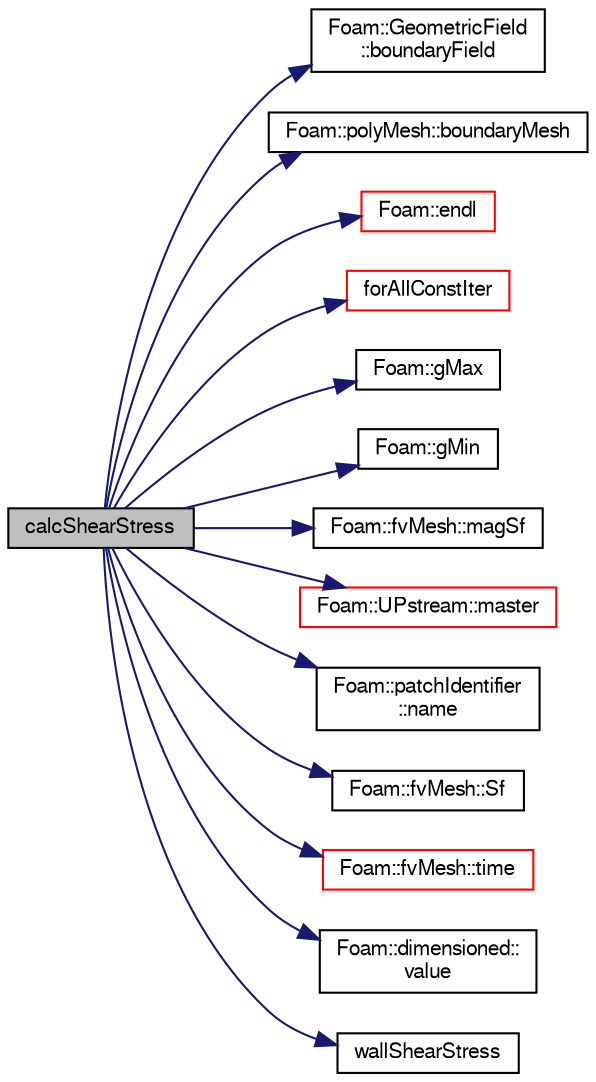 digraph "calcShearStress"
{
  bgcolor="transparent";
  edge [fontname="FreeSans",fontsize="10",labelfontname="FreeSans",labelfontsize="10"];
  node [fontname="FreeSans",fontsize="10",shape=record];
  rankdir="LR";
  Node333 [label="calcShearStress",height=0.2,width=0.4,color="black", fillcolor="grey75", style="filled", fontcolor="black"];
  Node333 -> Node334 [color="midnightblue",fontsize="10",style="solid",fontname="FreeSans"];
  Node334 [label="Foam::GeometricField\l::boundaryField",height=0.2,width=0.4,color="black",URL="$a22434.html#a3c6c1a789b48ea0c5e8bff64f9c14f2d",tooltip="Return reference to GeometricBoundaryField. "];
  Node333 -> Node335 [color="midnightblue",fontsize="10",style="solid",fontname="FreeSans"];
  Node335 [label="Foam::polyMesh::boundaryMesh",height=0.2,width=0.4,color="black",URL="$a27410.html#a9f2b68c134340291eda6197f47f25484",tooltip="Return boundary mesh. "];
  Node333 -> Node336 [color="midnightblue",fontsize="10",style="solid",fontname="FreeSans"];
  Node336 [label="Foam::endl",height=0.2,width=0.4,color="red",URL="$a21124.html#a2db8fe02a0d3909e9351bb4275b23ce4",tooltip="Add newline and flush stream. "];
  Node333 -> Node338 [color="midnightblue",fontsize="10",style="solid",fontname="FreeSans"];
  Node338 [label="forAllConstIter",height=0.2,width=0.4,color="red",URL="$a38141.html#ae21e2836509b0fa7f7cedf6493b11b09"];
  Node333 -> Node637 [color="midnightblue",fontsize="10",style="solid",fontname="FreeSans"];
  Node637 [label="Foam::gMax",height=0.2,width=0.4,color="black",URL="$a21124.html#ae8d631fb8e841947408bb711abfb1e67"];
  Node333 -> Node638 [color="midnightblue",fontsize="10",style="solid",fontname="FreeSans"];
  Node638 [label="Foam::gMin",height=0.2,width=0.4,color="black",URL="$a21124.html#aca330ee6cfe7d602300dbc5905f8c9f6"];
  Node333 -> Node421 [color="midnightblue",fontsize="10",style="solid",fontname="FreeSans"];
  Node421 [label="Foam::fvMesh::magSf",height=0.2,width=0.4,color="black",URL="$a22766.html#ae208119f0287991ffba40fb6fecbb365",tooltip="Return cell face area magnitudes. "];
  Node333 -> Node598 [color="midnightblue",fontsize="10",style="solid",fontname="FreeSans"];
  Node598 [label="Foam::UPstream::master",height=0.2,width=0.4,color="red",URL="$a26270.html#a36af549940a0aae3733774649594489f",tooltip="Am I the master process. "];
  Node333 -> Node639 [color="midnightblue",fontsize="10",style="solid",fontname="FreeSans"];
  Node639 [label="Foam::patchIdentifier\l::name",height=0.2,width=0.4,color="black",URL="$a27122.html#acc80e00a8ac919288fb55bd14cc88bf6",tooltip="Return name. "];
  Node333 -> Node485 [color="midnightblue",fontsize="10",style="solid",fontname="FreeSans"];
  Node485 [label="Foam::fvMesh::Sf",height=0.2,width=0.4,color="black",URL="$a22766.html#aa12aaa436e7e8ddf2635204f3ab873fa",tooltip="Return cell face area vectors. "];
  Node333 -> Node435 [color="midnightblue",fontsize="10",style="solid",fontname="FreeSans"];
  Node435 [label="Foam::fvMesh::time",height=0.2,width=0.4,color="red",URL="$a22766.html#a0d94096809fe3376b29a2a29ca11bb18",tooltip="Return the top-level database. "];
  Node333 -> Node581 [color="midnightblue",fontsize="10",style="solid",fontname="FreeSans"];
  Node581 [label="Foam::dimensioned::\lvalue",height=0.2,width=0.4,color="black",URL="$a26366.html#a7948200a26c85fc3a83ffa510a91d668",tooltip="Return const reference to value. "];
  Node333 -> Node640 [color="midnightblue",fontsize="10",style="solid",fontname="FreeSans"];
  Node640 [label="wallShearStress",height=0.2,width=0.4,color="black",URL="$a28930.html#ae5f8f4d8016f01f709d96d3f35645156",tooltip="Disallow default bitwise copy construct. "];
}
